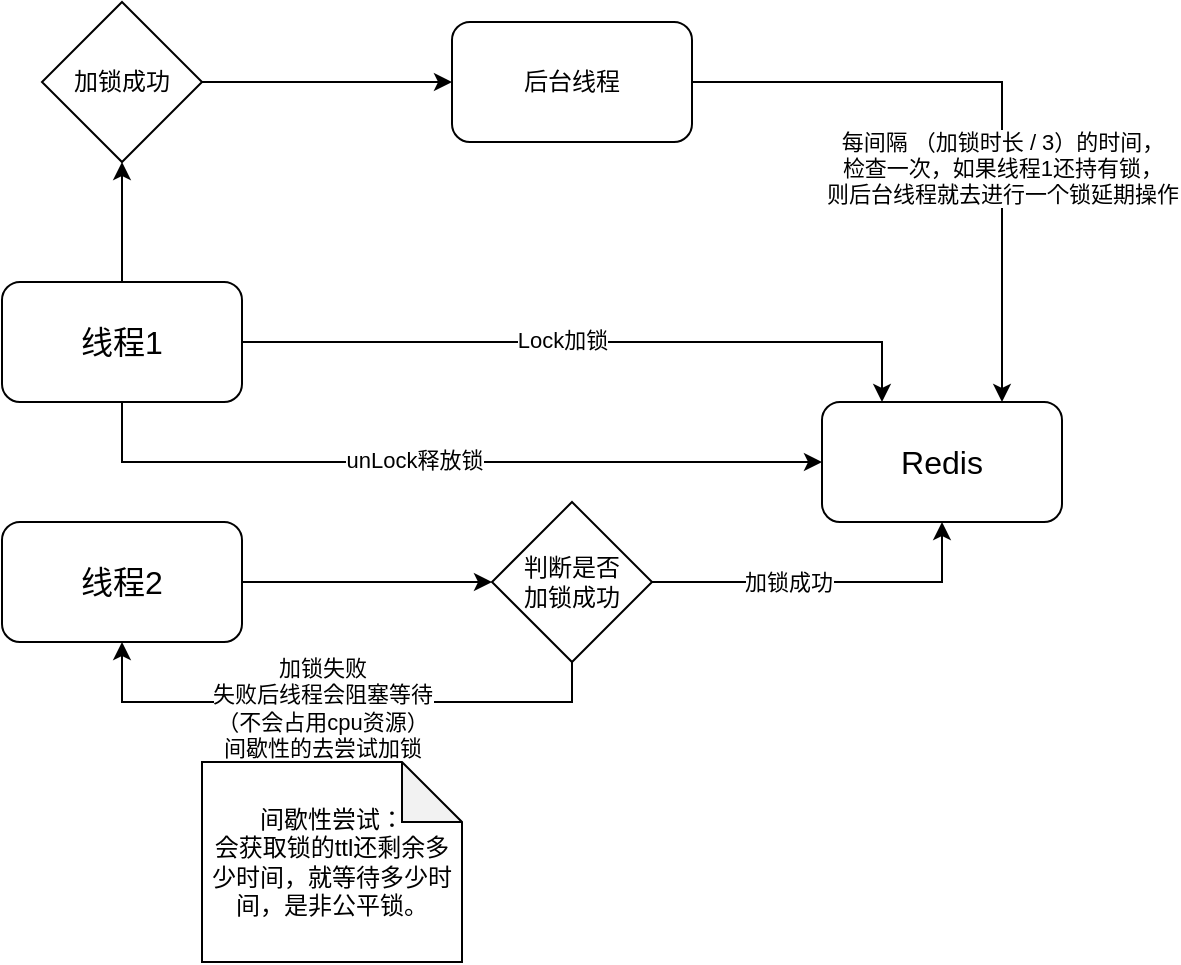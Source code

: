 <mxfile version="28.1.1">
  <diagram name="第 1 页" id="fNpXfTxp3iiJ8JECPpuU">
    <mxGraphModel dx="994" dy="561" grid="1" gridSize="10" guides="1" tooltips="1" connect="1" arrows="1" fold="1" page="1" pageScale="1" pageWidth="1169" pageHeight="827" math="0" shadow="0">
      <root>
        <mxCell id="0" />
        <mxCell id="1" parent="0" />
        <mxCell id="rgwdZMs3s9Pk-fmFxupq-4" style="edgeStyle=orthogonalEdgeStyle;rounded=0;orthogonalLoop=1;jettySize=auto;html=1;exitX=1;exitY=0.5;exitDx=0;exitDy=0;entryX=0.25;entryY=0;entryDx=0;entryDy=0;" edge="1" parent="1" source="rgwdZMs3s9Pk-fmFxupq-1" target="rgwdZMs3s9Pk-fmFxupq-3">
          <mxGeometry relative="1" as="geometry" />
        </mxCell>
        <mxCell id="rgwdZMs3s9Pk-fmFxupq-5" value="Lock加锁" style="edgeLabel;html=1;align=center;verticalAlign=middle;resizable=0;points=[];" vertex="1" connectable="0" parent="rgwdZMs3s9Pk-fmFxupq-4">
          <mxGeometry x="-0.089" y="2" relative="1" as="geometry">
            <mxPoint y="1" as="offset" />
          </mxGeometry>
        </mxCell>
        <mxCell id="rgwdZMs3s9Pk-fmFxupq-7" style="edgeStyle=orthogonalEdgeStyle;rounded=0;orthogonalLoop=1;jettySize=auto;html=1;exitX=0.5;exitY=0;exitDx=0;exitDy=0;entryX=0.5;entryY=1;entryDx=0;entryDy=0;" edge="1" parent="1" source="rgwdZMs3s9Pk-fmFxupq-1" target="rgwdZMs3s9Pk-fmFxupq-6">
          <mxGeometry relative="1" as="geometry" />
        </mxCell>
        <mxCell id="rgwdZMs3s9Pk-fmFxupq-12" style="edgeStyle=orthogonalEdgeStyle;rounded=0;orthogonalLoop=1;jettySize=auto;html=1;exitX=0.5;exitY=1;exitDx=0;exitDy=0;entryX=0;entryY=0.5;entryDx=0;entryDy=0;" edge="1" parent="1" source="rgwdZMs3s9Pk-fmFxupq-1" target="rgwdZMs3s9Pk-fmFxupq-3">
          <mxGeometry relative="1" as="geometry" />
        </mxCell>
        <mxCell id="rgwdZMs3s9Pk-fmFxupq-13" value="unLock释放锁" style="edgeLabel;html=1;align=center;verticalAlign=middle;resizable=0;points=[];" vertex="1" connectable="0" parent="rgwdZMs3s9Pk-fmFxupq-12">
          <mxGeometry x="-0.074" y="2" relative="1" as="geometry">
            <mxPoint y="1" as="offset" />
          </mxGeometry>
        </mxCell>
        <mxCell id="rgwdZMs3s9Pk-fmFxupq-1" value="&lt;font style=&quot;font-size: 16px;&quot;&gt;线程1&lt;/font&gt;" style="rounded=1;whiteSpace=wrap;html=1;" vertex="1" parent="1">
          <mxGeometry x="240" y="270" width="120" height="60" as="geometry" />
        </mxCell>
        <mxCell id="rgwdZMs3s9Pk-fmFxupq-16" style="edgeStyle=orthogonalEdgeStyle;rounded=0;orthogonalLoop=1;jettySize=auto;html=1;exitX=1;exitY=0.5;exitDx=0;exitDy=0;entryX=0;entryY=0.5;entryDx=0;entryDy=0;" edge="1" parent="1" source="rgwdZMs3s9Pk-fmFxupq-2" target="rgwdZMs3s9Pk-fmFxupq-15">
          <mxGeometry relative="1" as="geometry" />
        </mxCell>
        <mxCell id="rgwdZMs3s9Pk-fmFxupq-2" value="&lt;font style=&quot;font-size: 16px;&quot;&gt;线程2&lt;/font&gt;" style="rounded=1;whiteSpace=wrap;html=1;" vertex="1" parent="1">
          <mxGeometry x="240" y="390" width="120" height="60" as="geometry" />
        </mxCell>
        <mxCell id="rgwdZMs3s9Pk-fmFxupq-3" value="&lt;font style=&quot;font-size: 16px;&quot;&gt;Redis&lt;/font&gt;" style="rounded=1;whiteSpace=wrap;html=1;" vertex="1" parent="1">
          <mxGeometry x="650" y="330" width="120" height="60" as="geometry" />
        </mxCell>
        <mxCell id="rgwdZMs3s9Pk-fmFxupq-9" style="edgeStyle=orthogonalEdgeStyle;rounded=0;orthogonalLoop=1;jettySize=auto;html=1;exitX=1;exitY=0.5;exitDx=0;exitDy=0;" edge="1" parent="1" source="rgwdZMs3s9Pk-fmFxupq-6" target="rgwdZMs3s9Pk-fmFxupq-8">
          <mxGeometry relative="1" as="geometry" />
        </mxCell>
        <mxCell id="rgwdZMs3s9Pk-fmFxupq-6" value="加锁成功" style="rhombus;whiteSpace=wrap;html=1;" vertex="1" parent="1">
          <mxGeometry x="260" y="130" width="80" height="80" as="geometry" />
        </mxCell>
        <mxCell id="rgwdZMs3s9Pk-fmFxupq-10" style="edgeStyle=orthogonalEdgeStyle;rounded=0;orthogonalLoop=1;jettySize=auto;html=1;exitX=1;exitY=0.5;exitDx=0;exitDy=0;entryX=0.75;entryY=0;entryDx=0;entryDy=0;" edge="1" parent="1" source="rgwdZMs3s9Pk-fmFxupq-8" target="rgwdZMs3s9Pk-fmFxupq-3">
          <mxGeometry relative="1" as="geometry" />
        </mxCell>
        <mxCell id="rgwdZMs3s9Pk-fmFxupq-11" value="每间隔 （加锁时长 / 3）的时间，&lt;div&gt;检查一次，如果线程1还持有锁，&lt;/div&gt;&lt;div&gt;则后台线程就去进行一个锁延期操作&lt;/div&gt;" style="edgeLabel;html=1;align=center;verticalAlign=middle;resizable=0;points=[];" vertex="1" connectable="0" parent="rgwdZMs3s9Pk-fmFxupq-10">
          <mxGeometry x="0.248" relative="1" as="geometry">
            <mxPoint y="1" as="offset" />
          </mxGeometry>
        </mxCell>
        <mxCell id="rgwdZMs3s9Pk-fmFxupq-8" value="后台线程" style="rounded=1;whiteSpace=wrap;html=1;" vertex="1" parent="1">
          <mxGeometry x="465" y="140" width="120" height="60" as="geometry" />
        </mxCell>
        <mxCell id="rgwdZMs3s9Pk-fmFxupq-17" style="edgeStyle=orthogonalEdgeStyle;rounded=0;orthogonalLoop=1;jettySize=auto;html=1;exitX=1;exitY=0.5;exitDx=0;exitDy=0;entryX=0.5;entryY=1;entryDx=0;entryDy=0;" edge="1" parent="1" source="rgwdZMs3s9Pk-fmFxupq-15" target="rgwdZMs3s9Pk-fmFxupq-3">
          <mxGeometry relative="1" as="geometry" />
        </mxCell>
        <mxCell id="rgwdZMs3s9Pk-fmFxupq-18" value="加锁成功" style="edgeLabel;html=1;align=center;verticalAlign=middle;resizable=0;points=[];" vertex="1" connectable="0" parent="rgwdZMs3s9Pk-fmFxupq-17">
          <mxGeometry x="-0.223" y="1" relative="1" as="geometry">
            <mxPoint y="1" as="offset" />
          </mxGeometry>
        </mxCell>
        <mxCell id="rgwdZMs3s9Pk-fmFxupq-19" style="edgeStyle=orthogonalEdgeStyle;rounded=0;orthogonalLoop=1;jettySize=auto;html=1;exitX=0.5;exitY=1;exitDx=0;exitDy=0;entryX=0.5;entryY=1;entryDx=0;entryDy=0;" edge="1" parent="1" source="rgwdZMs3s9Pk-fmFxupq-15" target="rgwdZMs3s9Pk-fmFxupq-2">
          <mxGeometry relative="1" as="geometry" />
        </mxCell>
        <mxCell id="rgwdZMs3s9Pk-fmFxupq-20" value="加锁失败&lt;div&gt;失败后线程会阻塞等待&lt;/div&gt;&lt;div&gt;（不会占用cpu资源）&lt;/div&gt;&lt;div&gt;间歇性的去尝试加锁&lt;/div&gt;" style="edgeLabel;html=1;align=center;verticalAlign=middle;resizable=0;points=[];" vertex="1" connectable="0" parent="rgwdZMs3s9Pk-fmFxupq-19">
          <mxGeometry x="0.054" y="3" relative="1" as="geometry">
            <mxPoint as="offset" />
          </mxGeometry>
        </mxCell>
        <mxCell id="rgwdZMs3s9Pk-fmFxupq-15" value="判断是否&lt;div&gt;加锁&lt;span style=&quot;background-color: transparent; color: light-dark(rgb(0, 0, 0), rgb(255, 255, 255));&quot;&gt;成功&lt;/span&gt;&lt;/div&gt;" style="rhombus;whiteSpace=wrap;html=1;" vertex="1" parent="1">
          <mxGeometry x="485" y="380" width="80" height="80" as="geometry" />
        </mxCell>
        <mxCell id="rgwdZMs3s9Pk-fmFxupq-21" value="间歇性尝试：&lt;div&gt;会获取锁的ttl还剩余多少时间，就等待多少时间，是非公平锁。&lt;/div&gt;" style="shape=note;whiteSpace=wrap;html=1;backgroundOutline=1;darkOpacity=0.05;" vertex="1" parent="1">
          <mxGeometry x="340" y="510" width="130" height="100" as="geometry" />
        </mxCell>
      </root>
    </mxGraphModel>
  </diagram>
</mxfile>
